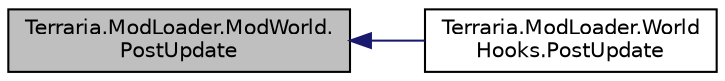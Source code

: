 digraph "Terraria.ModLoader.ModWorld.PostUpdate"
{
  edge [fontname="Helvetica",fontsize="10",labelfontname="Helvetica",labelfontsize="10"];
  node [fontname="Helvetica",fontsize="10",shape=record];
  rankdir="LR";
  Node27 [label="Terraria.ModLoader.ModWorld.\lPostUpdate",height=0.2,width=0.4,color="black", fillcolor="grey75", style="filled", fontcolor="black"];
  Node27 -> Node28 [dir="back",color="midnightblue",fontsize="10",style="solid",fontname="Helvetica"];
  Node28 [label="Terraria.ModLoader.World\lHooks.PostUpdate",height=0.2,width=0.4,color="black", fillcolor="white", style="filled",URL="$class_terraria_1_1_mod_loader_1_1_world_hooks.html#a9216806d65e8d1bf13e682f141efb28d"];
}
